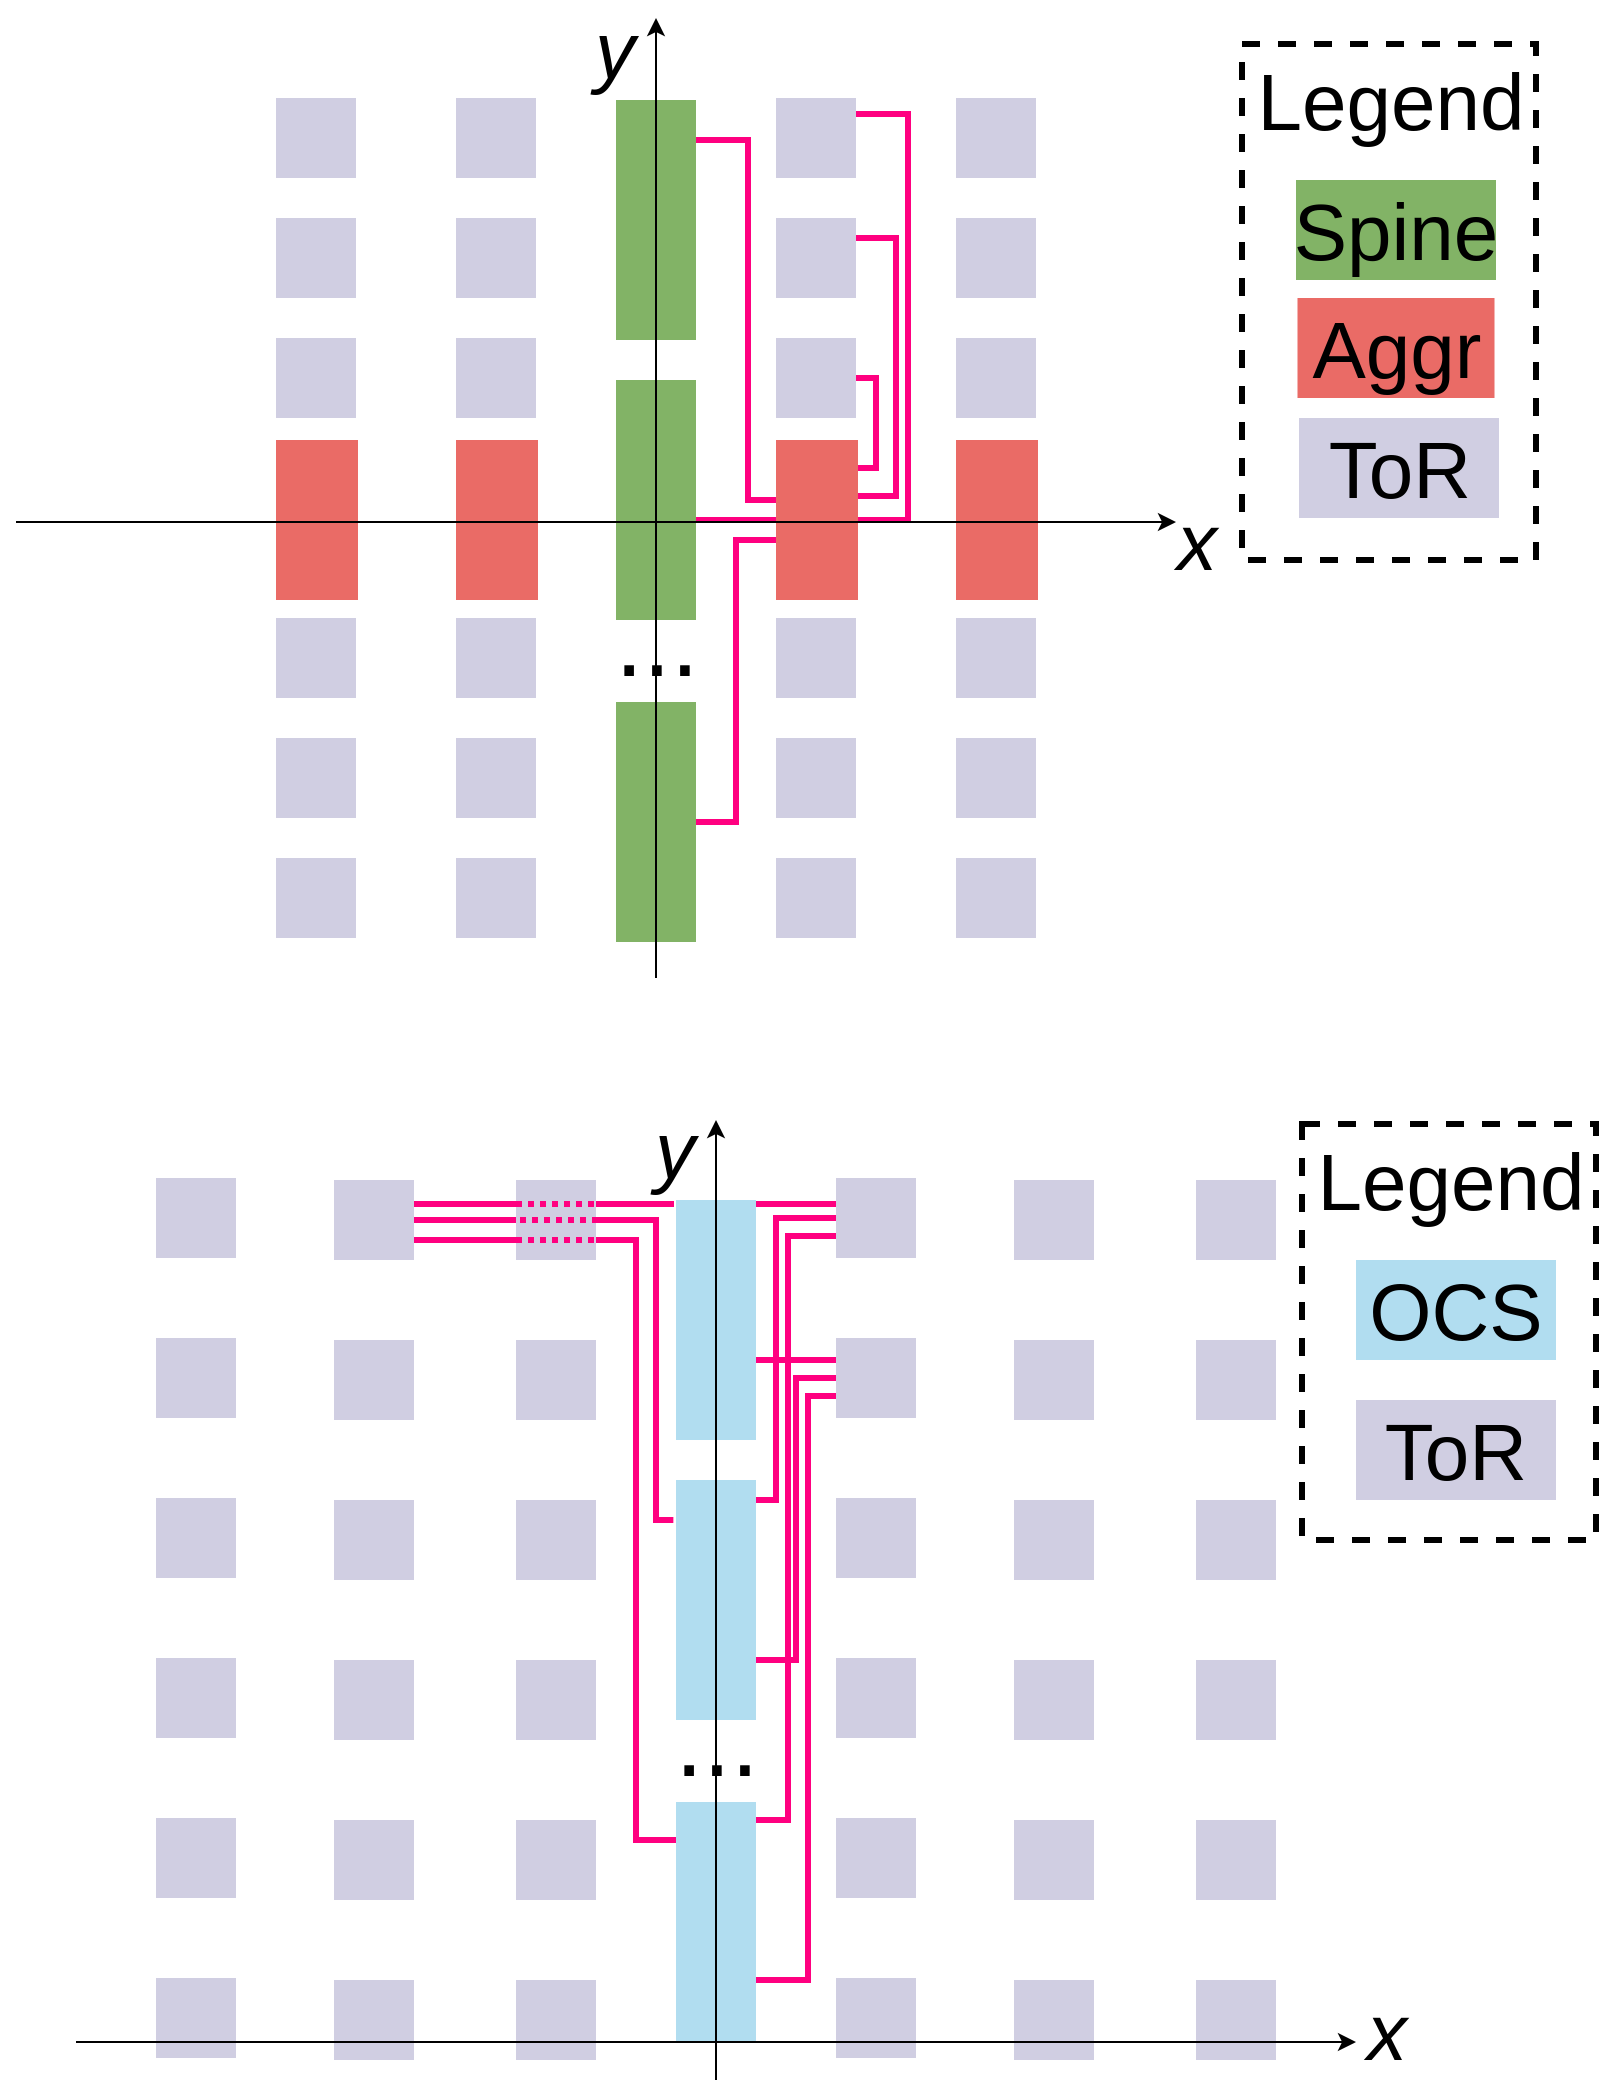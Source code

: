 <mxfile version="13.3.1" type="device"><diagram id="Rdwqz7v1lsOU9COofJVh" name="Page-1"><mxGraphModel dx="946" dy="1793" grid="1" gridSize="10" guides="1" tooltips="1" connect="1" arrows="1" fold="1" page="1" pageScale="1" pageWidth="827" pageHeight="1169" math="0" shadow="0"><root><mxCell id="0"/><mxCell id="1" parent="0"/><mxCell id="J_RG1CC1PuYtpc50-1D--78" value="" style="rounded=0;whiteSpace=wrap;html=1;fontSize=24;noLabel=1;fillColor=none;dashed=1;strokeWidth=3;" parent="1" vertex="1"><mxGeometry x="643" y="-18" width="147" height="258" as="geometry"/></mxCell><mxCell id="J_RG1CC1PuYtpc50-1D--68" value="" style="rounded=0;whiteSpace=wrap;html=1;fontSize=24;noLabel=1;fillColor=none;dashed=1;strokeWidth=3;" parent="1" vertex="1"><mxGeometry x="673" y="522" width="147" height="208" as="geometry"/></mxCell><mxCell id="J_RG1CC1PuYtpc50-1D--60" value="" style="endArrow=none;html=1;exitX=0;exitY=0;exitDx=0;exitDy=0;strokeColor=#FF0080;strokeWidth=3;" parent="1" edge="1"><mxGeometry width="50" height="50" relative="1" as="geometry"><mxPoint x="359" y="562" as="sourcePoint"/><mxPoint x="229" y="562" as="targetPoint"/><Array as="points"><mxPoint x="229" y="562"/></Array></mxGeometry></mxCell><mxCell id="J_RG1CC1PuYtpc50-1D--62" value="" style="edgeStyle=orthogonalEdgeStyle;rounded=0;orthogonalLoop=1;jettySize=auto;html=1;strokeColor=#FF0080;strokeWidth=3;endArrow=none;endFill=0;exitX=1;exitY=0.75;exitDx=0;exitDy=0;" parent="1" source="J_RG1CC1PuYtpc50-1D--48" edge="1"><mxGeometry relative="1" as="geometry"><mxPoint x="450" y="588" as="sourcePoint"/><mxPoint x="360" y="880" as="targetPoint"/><Array as="points"><mxPoint x="340" y="580"/><mxPoint x="340" y="880"/></Array></mxGeometry></mxCell><mxCell id="J_RG1CC1PuYtpc50-1D--5" value="" style="rounded=0;whiteSpace=wrap;html=1;fillColor=#b1ddf0;strokeColor=none;" parent="1" vertex="1"><mxGeometry x="360" y="560" width="40" height="120" as="geometry"/></mxCell><mxCell id="J_RG1CC1PuYtpc50-1D--25" value="" style="edgeStyle=orthogonalEdgeStyle;rounded=0;orthogonalLoop=1;jettySize=auto;html=1;strokeColor=#FF0080;strokeWidth=3;endArrow=none;endFill=0;" parent="1" source="J_RG1CC1PuYtpc50-1D--6" edge="1"><mxGeometry relative="1" as="geometry"><mxPoint x="400" y="710" as="targetPoint"/><Array as="points"><mxPoint x="410" y="569"/><mxPoint x="410" y="710"/><mxPoint x="380" y="710"/></Array></mxGeometry></mxCell><mxCell id="J_RG1CC1PuYtpc50-1D--6" value="" style="rounded=0;whiteSpace=wrap;html=1;fillColor=#d0cee2;strokeColor=none;" parent="1" vertex="1"><mxGeometry x="440" y="549" width="40" height="40" as="geometry"/></mxCell><mxCell id="J_RG1CC1PuYtpc50-1D--7" value="&lt;font style=&quot;font-size: 40px&quot;&gt;Aggr&lt;/font&gt;" style="rounded=0;whiteSpace=wrap;html=1;fillColor=#EA6B66;strokeColor=none;" parent="1" vertex="1"><mxGeometry x="670.75" y="109" width="98.5" height="50" as="geometry"/></mxCell><mxCell id="J_RG1CC1PuYtpc50-1D--8" value="" style="rounded=0;whiteSpace=wrap;html=1;fillColor=#b1ddf0;strokeColor=none;" parent="1" vertex="1"><mxGeometry x="360" y="700" width="40" height="120" as="geometry"/></mxCell><mxCell id="J_RG1CC1PuYtpc50-1D--9" value="" style="rounded=0;whiteSpace=wrap;html=1;fillColor=#b1ddf0;strokeColor=none;" parent="1" vertex="1"><mxGeometry x="360" y="861" width="40" height="120" as="geometry"/></mxCell><mxCell id="J_RG1CC1PuYtpc50-1D--11" value="" style="rounded=0;whiteSpace=wrap;html=1;fillColor=#d0cee2;strokeColor=none;" parent="1" vertex="1"><mxGeometry x="440" y="629" width="40" height="40" as="geometry"/></mxCell><mxCell id="J_RG1CC1PuYtpc50-1D--12" value="" style="rounded=0;whiteSpace=wrap;html=1;fillColor=#d0cee2;strokeColor=none;" parent="1" vertex="1"><mxGeometry x="440" y="709" width="40" height="40" as="geometry"/></mxCell><mxCell id="J_RG1CC1PuYtpc50-1D--13" value="" style="rounded=0;whiteSpace=wrap;html=1;fillColor=#d0cee2;strokeColor=none;" parent="1" vertex="1"><mxGeometry x="440" y="789" width="40" height="40" as="geometry"/></mxCell><mxCell id="J_RG1CC1PuYtpc50-1D--14" value="" style="rounded=0;whiteSpace=wrap;html=1;fillColor=#d0cee2;strokeColor=none;" parent="1" vertex="1"><mxGeometry x="440" y="869" width="40" height="40" as="geometry"/></mxCell><mxCell id="J_RG1CC1PuYtpc50-1D--15" value="" style="rounded=0;whiteSpace=wrap;html=1;fillColor=#d0cee2;strokeColor=none;" parent="1" vertex="1"><mxGeometry x="440" y="949" width="40" height="40" as="geometry"/></mxCell><mxCell id="J_RG1CC1PuYtpc50-1D--19" value="" style="endArrow=classic;html=1;" parent="1" edge="1"><mxGeometry width="50" height="50" relative="1" as="geometry"><mxPoint x="380" y="1000" as="sourcePoint"/><mxPoint x="380" y="520" as="targetPoint"/></mxGeometry></mxCell><mxCell id="J_RG1CC1PuYtpc50-1D--20" value="" style="endArrow=none;html=1;exitX=1;exitY=0;exitDx=0;exitDy=0;strokeColor=#FF0080;strokeWidth=3;" parent="1" edge="1"><mxGeometry width="50" height="50" relative="1" as="geometry"><mxPoint x="400" y="562" as="sourcePoint"/><mxPoint x="440" y="562" as="targetPoint"/></mxGeometry></mxCell><mxCell id="J_RG1CC1PuYtpc50-1D--26" value="" style="edgeStyle=orthogonalEdgeStyle;rounded=0;orthogonalLoop=1;jettySize=auto;html=1;strokeColor=#FF0080;strokeWidth=3;endArrow=none;endFill=0;" parent="1" target="J_RG1CC1PuYtpc50-1D--9" edge="1"><mxGeometry relative="1" as="geometry"><mxPoint x="440" y="578" as="sourcePoint"/><mxPoint x="406" y="870" as="targetPoint"/><Array as="points"><mxPoint x="416" y="578"/><mxPoint x="416" y="870"/></Array></mxGeometry></mxCell><mxCell id="J_RG1CC1PuYtpc50-1D--27" value="" style="endArrow=none;html=1;exitX=1;exitY=0;exitDx=0;exitDy=0;strokeColor=#FF0080;strokeWidth=3;" parent="1" edge="1"><mxGeometry width="50" height="50" relative="1" as="geometry"><mxPoint x="400" y="640.0" as="sourcePoint"/><mxPoint x="440" y="640.0" as="targetPoint"/></mxGeometry></mxCell><mxCell id="J_RG1CC1PuYtpc50-1D--28" value="" style="edgeStyle=orthogonalEdgeStyle;rounded=0;orthogonalLoop=1;jettySize=auto;html=1;strokeColor=#FF0080;strokeWidth=3;endArrow=none;endFill=0;entryX=1;entryY=0.75;entryDx=0;entryDy=0;" parent="1" target="J_RG1CC1PuYtpc50-1D--8" edge="1"><mxGeometry relative="1" as="geometry"><mxPoint x="440" y="649" as="sourcePoint"/><mxPoint x="410" y="790.0" as="targetPoint"/><Array as="points"><mxPoint x="420" y="649"/><mxPoint x="420" y="790"/></Array></mxGeometry></mxCell><mxCell id="J_RG1CC1PuYtpc50-1D--29" value="" style="edgeStyle=orthogonalEdgeStyle;rounded=0;orthogonalLoop=1;jettySize=auto;html=1;strokeColor=#FF0080;strokeWidth=3;endArrow=none;endFill=0;" parent="1" edge="1"><mxGeometry relative="1" as="geometry"><mxPoint x="440" y="658" as="sourcePoint"/><mxPoint x="400" y="950" as="targetPoint"/><Array as="points"><mxPoint x="426" y="658"/><mxPoint x="426" y="950"/></Array></mxGeometry></mxCell><mxCell id="J_RG1CC1PuYtpc50-1D--30" value="" style="rounded=0;whiteSpace=wrap;html=1;fillColor=#d0cee2;strokeColor=none;" parent="1" vertex="1"><mxGeometry x="529" y="550" width="40" height="40" as="geometry"/></mxCell><mxCell id="J_RG1CC1PuYtpc50-1D--31" value="" style="rounded=0;whiteSpace=wrap;html=1;fillColor=#d0cee2;strokeColor=none;" parent="1" vertex="1"><mxGeometry x="529" y="630" width="40" height="40" as="geometry"/></mxCell><mxCell id="J_RG1CC1PuYtpc50-1D--32" value="" style="rounded=0;whiteSpace=wrap;html=1;fillColor=#d0cee2;strokeColor=none;" parent="1" vertex="1"><mxGeometry x="529" y="710" width="40" height="40" as="geometry"/></mxCell><mxCell id="J_RG1CC1PuYtpc50-1D--33" value="" style="rounded=0;whiteSpace=wrap;html=1;fillColor=#d0cee2;strokeColor=none;" parent="1" vertex="1"><mxGeometry x="529" y="790" width="40" height="40" as="geometry"/></mxCell><mxCell id="J_RG1CC1PuYtpc50-1D--34" value="" style="rounded=0;whiteSpace=wrap;html=1;fillColor=#d0cee2;strokeColor=none;" parent="1" vertex="1"><mxGeometry x="529" y="870" width="40" height="40" as="geometry"/></mxCell><mxCell id="J_RG1CC1PuYtpc50-1D--35" value="" style="rounded=0;whiteSpace=wrap;html=1;fillColor=#d0cee2;strokeColor=none;" parent="1" vertex="1"><mxGeometry x="529" y="950" width="40" height="40" as="geometry"/></mxCell><mxCell id="J_RG1CC1PuYtpc50-1D--36" value="" style="rounded=0;whiteSpace=wrap;html=1;fillColor=#d0cee2;strokeColor=none;" parent="1" vertex="1"><mxGeometry x="620" y="550" width="40" height="40" as="geometry"/></mxCell><mxCell id="J_RG1CC1PuYtpc50-1D--37" value="" style="rounded=0;whiteSpace=wrap;html=1;fillColor=#d0cee2;strokeColor=none;" parent="1" vertex="1"><mxGeometry x="620" y="630" width="40" height="40" as="geometry"/></mxCell><mxCell id="J_RG1CC1PuYtpc50-1D--38" value="" style="rounded=0;whiteSpace=wrap;html=1;fillColor=#d0cee2;strokeColor=none;" parent="1" vertex="1"><mxGeometry x="620" y="710" width="40" height="40" as="geometry"/></mxCell><mxCell id="J_RG1CC1PuYtpc50-1D--39" value="" style="rounded=0;whiteSpace=wrap;html=1;fillColor=#d0cee2;strokeColor=none;" parent="1" vertex="1"><mxGeometry x="620" y="790" width="40" height="40" as="geometry"/></mxCell><mxCell id="J_RG1CC1PuYtpc50-1D--40" value="" style="rounded=0;whiteSpace=wrap;html=1;fillColor=#d0cee2;strokeColor=none;" parent="1" vertex="1"><mxGeometry x="620" y="870" width="40" height="40" as="geometry"/></mxCell><mxCell id="J_RG1CC1PuYtpc50-1D--41" value="" style="rounded=0;whiteSpace=wrap;html=1;fillColor=#d0cee2;strokeColor=none;" parent="1" vertex="1"><mxGeometry x="620" y="950" width="40" height="40" as="geometry"/></mxCell><mxCell id="J_RG1CC1PuYtpc50-1D--42" value="" style="rounded=0;whiteSpace=wrap;html=1;fillColor=#d0cee2;strokeColor=none;" parent="1" vertex="1"><mxGeometry x="100" y="549" width="40" height="40" as="geometry"/></mxCell><mxCell id="J_RG1CC1PuYtpc50-1D--43" value="" style="rounded=0;whiteSpace=wrap;html=1;fillColor=#d0cee2;strokeColor=none;" parent="1" vertex="1"><mxGeometry x="100" y="629" width="40" height="40" as="geometry"/></mxCell><mxCell id="J_RG1CC1PuYtpc50-1D--44" value="" style="rounded=0;whiteSpace=wrap;html=1;fillColor=#d0cee2;strokeColor=none;" parent="1" vertex="1"><mxGeometry x="100" y="709" width="40" height="40" as="geometry"/></mxCell><mxCell id="J_RG1CC1PuYtpc50-1D--45" value="" style="rounded=0;whiteSpace=wrap;html=1;fillColor=#d0cee2;strokeColor=none;" parent="1" vertex="1"><mxGeometry x="100" y="789" width="40" height="40" as="geometry"/></mxCell><mxCell id="J_RG1CC1PuYtpc50-1D--46" value="" style="rounded=0;whiteSpace=wrap;html=1;fillColor=#d0cee2;strokeColor=none;" parent="1" vertex="1"><mxGeometry x="100" y="869" width="40" height="40" as="geometry"/></mxCell><mxCell id="J_RG1CC1PuYtpc50-1D--47" value="" style="rounded=0;whiteSpace=wrap;html=1;fillColor=#d0cee2;strokeColor=none;" parent="1" vertex="1"><mxGeometry x="100" y="949" width="40" height="40" as="geometry"/></mxCell><mxCell id="J_RG1CC1PuYtpc50-1D--61" value="" style="edgeStyle=orthogonalEdgeStyle;rounded=0;orthogonalLoop=1;jettySize=auto;html=1;endArrow=none;endFill=0;strokeColor=#FF0080;strokeWidth=3;entryX=-0.033;entryY=0.167;entryDx=0;entryDy=0;entryPerimeter=0;" parent="1" source="J_RG1CC1PuYtpc50-1D--48" target="J_RG1CC1PuYtpc50-1D--8" edge="1"><mxGeometry relative="1" as="geometry"><Array as="points"><mxPoint x="350" y="570"/><mxPoint x="350" y="720"/></Array></mxGeometry></mxCell><mxCell id="J_RG1CC1PuYtpc50-1D--48" value="" style="rounded=0;whiteSpace=wrap;html=1;fillColor=#d0cee2;strokeColor=none;" parent="1" vertex="1"><mxGeometry x="189" y="550" width="40" height="40" as="geometry"/></mxCell><mxCell id="J_RG1CC1PuYtpc50-1D--49" value="" style="rounded=0;whiteSpace=wrap;html=1;fillColor=#d0cee2;strokeColor=none;" parent="1" vertex="1"><mxGeometry x="189" y="630" width="40" height="40" as="geometry"/></mxCell><mxCell id="J_RG1CC1PuYtpc50-1D--50" value="" style="rounded=0;whiteSpace=wrap;html=1;fillColor=#d0cee2;strokeColor=none;" parent="1" vertex="1"><mxGeometry x="189" y="710" width="40" height="40" as="geometry"/></mxCell><mxCell id="J_RG1CC1PuYtpc50-1D--51" value="" style="rounded=0;whiteSpace=wrap;html=1;fillColor=#d0cee2;strokeColor=none;" parent="1" vertex="1"><mxGeometry x="189" y="790" width="40" height="40" as="geometry"/></mxCell><mxCell id="J_RG1CC1PuYtpc50-1D--52" value="" style="rounded=0;whiteSpace=wrap;html=1;fillColor=#d0cee2;strokeColor=none;" parent="1" vertex="1"><mxGeometry x="189" y="870" width="40" height="40" as="geometry"/></mxCell><mxCell id="J_RG1CC1PuYtpc50-1D--53" value="" style="rounded=0;whiteSpace=wrap;html=1;fillColor=#d0cee2;strokeColor=none;" parent="1" vertex="1"><mxGeometry x="189" y="950" width="40" height="40" as="geometry"/></mxCell><mxCell id="J_RG1CC1PuYtpc50-1D--54" value="" style="rounded=0;whiteSpace=wrap;html=1;fillColor=#d0cee2;strokeColor=none;" parent="1" vertex="1"><mxGeometry x="280" y="550" width="40" height="40" as="geometry"/></mxCell><mxCell id="J_RG1CC1PuYtpc50-1D--55" value="" style="rounded=0;whiteSpace=wrap;html=1;fillColor=#d0cee2;strokeColor=none;" parent="1" vertex="1"><mxGeometry x="280" y="630" width="40" height="40" as="geometry"/></mxCell><mxCell id="J_RG1CC1PuYtpc50-1D--56" value="" style="rounded=0;whiteSpace=wrap;html=1;fillColor=#d0cee2;strokeColor=none;" parent="1" vertex="1"><mxGeometry x="280" y="710" width="40" height="40" as="geometry"/></mxCell><mxCell id="J_RG1CC1PuYtpc50-1D--57" value="" style="rounded=0;whiteSpace=wrap;html=1;fillColor=#d0cee2;strokeColor=none;" parent="1" vertex="1"><mxGeometry x="280" y="790" width="40" height="40" as="geometry"/></mxCell><mxCell id="J_RG1CC1PuYtpc50-1D--58" value="" style="rounded=0;whiteSpace=wrap;html=1;fillColor=#d0cee2;strokeColor=none;" parent="1" vertex="1"><mxGeometry x="280" y="870" width="40" height="40" as="geometry"/></mxCell><mxCell id="J_RG1CC1PuYtpc50-1D--59" value="" style="rounded=0;whiteSpace=wrap;html=1;fillColor=#d0cee2;strokeColor=none;" parent="1" vertex="1"><mxGeometry x="280" y="950" width="40" height="40" as="geometry"/></mxCell><mxCell id="J_RG1CC1PuYtpc50-1D--18" value="" style="endArrow=classic;html=1;" parent="1" edge="1"><mxGeometry width="50" height="50" relative="1" as="geometry"><mxPoint x="60" y="981" as="sourcePoint"/><mxPoint x="700" y="981" as="targetPoint"/></mxGeometry></mxCell><mxCell id="J_RG1CC1PuYtpc50-1D--65" value="&lt;font style=&quot;font-size: 40px&quot;&gt;OCS&lt;/font&gt;" style="rounded=0;whiteSpace=wrap;html=1;fillColor=#b1ddf0;strokeColor=none;" parent="1" vertex="1"><mxGeometry x="700" y="590" width="100" height="50" as="geometry"/></mxCell><mxCell id="J_RG1CC1PuYtpc50-1D--66" value="&lt;font style=&quot;font-size: 40px&quot;&gt;Legend&lt;/font&gt;" style="text;html=1;align=center;verticalAlign=middle;resizable=0;points=[];autosize=1;fontSize=24;" parent="1" vertex="1"><mxGeometry x="671.5" y="530" width="150" height="40" as="geometry"/></mxCell><mxCell id="J_RG1CC1PuYtpc50-1D--67" value="&lt;font style=&quot;font-size: 40px&quot;&gt;ToR&lt;/font&gt;" style="rounded=0;whiteSpace=wrap;html=1;fillColor=#d0cee2;strokeColor=none;" parent="1" vertex="1"><mxGeometry x="700" y="660" width="100" height="50" as="geometry"/></mxCell><mxCell id="J_RG1CC1PuYtpc50-1D--70" value="&lt;font style=&quot;font-size: 50px&quot;&gt;...&lt;/font&gt;" style="text;html=1;align=center;verticalAlign=middle;resizable=0;points=[];autosize=1;fontSize=24;fontColor=none;" parent="1" vertex="1"><mxGeometry x="350" y="810" width="60" height="40" as="geometry"/></mxCell><mxCell id="J_RG1CC1PuYtpc50-1D--72" value="&lt;i&gt;&lt;font style=&quot;font-size: 40px&quot;&gt;x&lt;/font&gt;&lt;/i&gt;" style="text;html=1;align=center;verticalAlign=middle;resizable=0;points=[];autosize=1;fontSize=24;fontColor=none;" parent="1" vertex="1"><mxGeometry x="695" y="955" width="40" height="40" as="geometry"/></mxCell><mxCell id="J_RG1CC1PuYtpc50-1D--73" value="&lt;i&gt;&lt;font style=&quot;font-size: 40px&quot;&gt;y&lt;/font&gt;&lt;/i&gt;" style="text;html=1;align=center;verticalAlign=middle;resizable=0;points=[];autosize=1;fontSize=24;fontColor=none;" parent="1" vertex="1"><mxGeometry x="339" y="514" width="40" height="40" as="geometry"/></mxCell><mxCell id="J_RG1CC1PuYtpc50-1D--81" value="" style="rounded=0;whiteSpace=wrap;html=1;fillColor=#82B366;strokeColor=none;" parent="1" vertex="1"><mxGeometry x="330" y="10" width="40" height="120" as="geometry"/></mxCell><mxCell id="J_RG1CC1PuYtpc50-1D--83" value="" style="rounded=0;whiteSpace=wrap;html=1;fillColor=#d0cee2;strokeColor=none;" parent="1" vertex="1"><mxGeometry x="410" y="9" width="40" height="40" as="geometry"/></mxCell><mxCell id="J_RG1CC1PuYtpc50-1D--84" value="" style="rounded=0;whiteSpace=wrap;html=1;fillColor=#82B366;strokeColor=none;" parent="1" vertex="1"><mxGeometry x="330" y="150" width="40" height="120" as="geometry"/></mxCell><mxCell id="J_RG1CC1PuYtpc50-1D--85" value="" style="rounded=0;whiteSpace=wrap;html=1;fillColor=#82B366;strokeColor=none;" parent="1" vertex="1"><mxGeometry x="330" y="311" width="40" height="120" as="geometry"/></mxCell><mxCell id="J_RG1CC1PuYtpc50-1D--86" value="" style="rounded=0;whiteSpace=wrap;html=1;fillColor=#d0cee2;strokeColor=none;" parent="1" vertex="1"><mxGeometry x="410" y="69" width="40" height="40" as="geometry"/></mxCell><mxCell id="J_RG1CC1PuYtpc50-1D--87" value="" style="rounded=0;whiteSpace=wrap;html=1;fillColor=#d0cee2;strokeColor=none;" parent="1" vertex="1"><mxGeometry x="410" y="129" width="40" height="40" as="geometry"/></mxCell><mxCell id="J_RG1CC1PuYtpc50-1D--88" value="" style="rounded=0;whiteSpace=wrap;html=1;fillColor=#d0cee2;strokeColor=none;" parent="1" vertex="1"><mxGeometry x="410" y="269" width="40" height="40" as="geometry"/></mxCell><mxCell id="J_RG1CC1PuYtpc50-1D--89" value="" style="rounded=0;whiteSpace=wrap;html=1;fillColor=#d0cee2;strokeColor=none;" parent="1" vertex="1"><mxGeometry x="410" y="329" width="40" height="40" as="geometry"/></mxCell><mxCell id="J_RG1CC1PuYtpc50-1D--90" value="" style="rounded=0;whiteSpace=wrap;html=1;fillColor=#d0cee2;strokeColor=none;" parent="1" vertex="1"><mxGeometry x="410" y="389" width="40" height="40" as="geometry"/></mxCell><mxCell id="J_RG1CC1PuYtpc50-1D--129" value="&lt;span style=&quot;font-size: 40px&quot;&gt;Spine&lt;/span&gt;" style="rounded=0;whiteSpace=wrap;html=1;fillColor=#82B366;strokeColor=none;" parent="1" vertex="1"><mxGeometry x="670" y="50" width="100" height="50" as="geometry"/></mxCell><mxCell id="J_RG1CC1PuYtpc50-1D--130" value="&lt;font style=&quot;font-size: 40px&quot;&gt;Legend&lt;/font&gt;" style="text;html=1;align=center;verticalAlign=middle;resizable=0;points=[];autosize=1;fontSize=24;" parent="1" vertex="1"><mxGeometry x="641.5" y="-10" width="150" height="40" as="geometry"/></mxCell><mxCell id="J_RG1CC1PuYtpc50-1D--131" value="&lt;font style=&quot;font-size: 40px&quot;&gt;ToR&lt;/font&gt;" style="rounded=0;whiteSpace=wrap;html=1;fillColor=#d0cee2;strokeColor=none;" parent="1" vertex="1"><mxGeometry x="671.5" y="169" width="100" height="50" as="geometry"/></mxCell><mxCell id="J_RG1CC1PuYtpc50-1D--132" value="&lt;font style=&quot;font-size: 50px&quot;&gt;...&lt;/font&gt;" style="text;html=1;align=center;verticalAlign=middle;resizable=0;points=[];autosize=1;fontSize=24;fontColor=none;" parent="1" vertex="1"><mxGeometry x="320" y="260" width="60" height="40" as="geometry"/></mxCell><mxCell id="J_RG1CC1PuYtpc50-1D--133" value="&lt;i&gt;&lt;font style=&quot;font-size: 40px&quot;&gt;x&lt;/font&gt;&lt;/i&gt;" style="text;html=1;align=center;verticalAlign=middle;resizable=0;points=[];autosize=1;fontSize=24;fontColor=none;" parent="1" vertex="1"><mxGeometry x="600" y="210" width="40" height="40" as="geometry"/></mxCell><mxCell id="J_RG1CC1PuYtpc50-1D--134" value="&lt;i&gt;&lt;font style=&quot;font-size: 40px&quot;&gt;y&lt;/font&gt;&lt;/i&gt;" style="text;html=1;align=center;verticalAlign=middle;resizable=0;points=[];autosize=1;fontSize=24;fontColor=none;" parent="1" vertex="1"><mxGeometry x="309" y="-36" width="40" height="40" as="geometry"/></mxCell><mxCell id="J_RG1CC1PuYtpc50-1D--135" value="" style="rounded=0;whiteSpace=wrap;html=1;fillColor=#EA6B66;strokeColor=none;" parent="1" vertex="1"><mxGeometry x="410" y="180" width="41" height="80" as="geometry"/></mxCell><mxCell id="J_RG1CC1PuYtpc50-1D--137" value="" style="edgeStyle=orthogonalEdgeStyle;rounded=0;orthogonalLoop=1;jettySize=auto;html=1;strokeColor=#FF0080;strokeWidth=3;endArrow=none;endFill=0;" parent="1" edge="1"><mxGeometry relative="1" as="geometry"><mxPoint x="410" y="210" as="sourcePoint"/><mxPoint x="370" y="30" as="targetPoint"/><Array as="points"><mxPoint x="396" y="210"/><mxPoint x="396" y="30"/><mxPoint x="370" y="30"/></Array></mxGeometry></mxCell><mxCell id="J_RG1CC1PuYtpc50-1D--138" value="" style="edgeStyle=orthogonalEdgeStyle;rounded=0;orthogonalLoop=1;jettySize=auto;html=1;strokeColor=#FF0080;strokeWidth=3;endArrow=none;endFill=0;entryX=1;entryY=0.583;entryDx=0;entryDy=0;entryPerimeter=0;" parent="1" target="J_RG1CC1PuYtpc50-1D--84" edge="1"><mxGeometry relative="1" as="geometry"><mxPoint x="410" y="220" as="sourcePoint"/><mxPoint x="374" y="40" as="targetPoint"/><Array as="points"><mxPoint x="390" y="220"/><mxPoint x="390" y="220"/></Array></mxGeometry></mxCell><mxCell id="J_RG1CC1PuYtpc50-1D--139" value="" style="edgeStyle=orthogonalEdgeStyle;rounded=0;orthogonalLoop=1;jettySize=auto;html=1;strokeColor=#FF0080;strokeWidth=3;endArrow=none;endFill=0;entryX=1;entryY=0.5;entryDx=0;entryDy=0;" parent="1" target="J_RG1CC1PuYtpc50-1D--85" edge="1"><mxGeometry relative="1" as="geometry"><mxPoint x="410" y="230" as="sourcePoint"/><mxPoint x="380" y="229.96" as="targetPoint"/><Array as="points"><mxPoint x="390" y="230"/><mxPoint x="390" y="371"/></Array></mxGeometry></mxCell><mxCell id="J_RG1CC1PuYtpc50-1D--140" value="" style="edgeStyle=orthogonalEdgeStyle;rounded=0;orthogonalLoop=1;jettySize=auto;html=1;strokeColor=#FF0080;strokeWidth=3;endArrow=none;endFill=0;exitX=1;exitY=0.5;exitDx=0;exitDy=0;" parent="1" source="J_RG1CC1PuYtpc50-1D--135" edge="1"><mxGeometry relative="1" as="geometry"><mxPoint x="450" y="237" as="sourcePoint"/><mxPoint x="450" y="17" as="targetPoint"/><Array as="points"><mxPoint x="476" y="220"/><mxPoint x="476" y="17"/></Array></mxGeometry></mxCell><mxCell id="J_RG1CC1PuYtpc50-1D--141" value="" style="edgeStyle=orthogonalEdgeStyle;rounded=0;orthogonalLoop=1;jettySize=auto;html=1;strokeColor=#FF0080;strokeWidth=3;endArrow=none;endFill=0;exitX=1;exitY=0.25;exitDx=0;exitDy=0;entryX=1;entryY=0.35;entryDx=0;entryDy=0;entryPerimeter=0;" parent="1" source="J_RG1CC1PuYtpc50-1D--86" target="J_RG1CC1PuYtpc50-1D--135" edge="1"><mxGeometry relative="1" as="geometry"><mxPoint x="420" y="230" as="sourcePoint"/><mxPoint x="450" y="230" as="targetPoint"/><Array as="points"><mxPoint x="470" y="79"/><mxPoint x="470" y="208"/></Array></mxGeometry></mxCell><mxCell id="J_RG1CC1PuYtpc50-1D--142" value="" style="edgeStyle=orthogonalEdgeStyle;rounded=0;orthogonalLoop=1;jettySize=auto;html=1;strokeColor=#FF0080;strokeWidth=3;endArrow=none;endFill=0;exitX=1;exitY=0.5;exitDx=0;exitDy=0;entryX=1;entryY=0.175;entryDx=0;entryDy=0;entryPerimeter=0;" parent="1" source="J_RG1CC1PuYtpc50-1D--87" target="J_RG1CC1PuYtpc50-1D--135" edge="1"><mxGeometry relative="1" as="geometry"><mxPoint x="430" y="240" as="sourcePoint"/><mxPoint x="390" y="239.96" as="targetPoint"/><Array as="points"><mxPoint x="460" y="149"/><mxPoint x="460" y="194"/></Array></mxGeometry></mxCell><mxCell id="J_RG1CC1PuYtpc50-1D--143" value="" style="rounded=0;whiteSpace=wrap;html=1;fillColor=#d0cee2;strokeColor=none;" parent="1" vertex="1"><mxGeometry x="500" y="9" width="40" height="40" as="geometry"/></mxCell><mxCell id="J_RG1CC1PuYtpc50-1D--144" value="" style="rounded=0;whiteSpace=wrap;html=1;fillColor=#d0cee2;strokeColor=none;" parent="1" vertex="1"><mxGeometry x="500" y="69" width="40" height="40" as="geometry"/></mxCell><mxCell id="J_RG1CC1PuYtpc50-1D--145" value="" style="rounded=0;whiteSpace=wrap;html=1;fillColor=#d0cee2;strokeColor=none;" parent="1" vertex="1"><mxGeometry x="500" y="129" width="40" height="40" as="geometry"/></mxCell><mxCell id="J_RG1CC1PuYtpc50-1D--146" value="" style="rounded=0;whiteSpace=wrap;html=1;fillColor=#d0cee2;strokeColor=none;" parent="1" vertex="1"><mxGeometry x="500" y="269" width="40" height="40" as="geometry"/></mxCell><mxCell id="J_RG1CC1PuYtpc50-1D--147" value="" style="rounded=0;whiteSpace=wrap;html=1;fillColor=#d0cee2;strokeColor=none;" parent="1" vertex="1"><mxGeometry x="500" y="329" width="40" height="40" as="geometry"/></mxCell><mxCell id="J_RG1CC1PuYtpc50-1D--148" value="" style="rounded=0;whiteSpace=wrap;html=1;fillColor=#d0cee2;strokeColor=none;" parent="1" vertex="1"><mxGeometry x="500" y="389" width="40" height="40" as="geometry"/></mxCell><mxCell id="J_RG1CC1PuYtpc50-1D--149" value="" style="rounded=0;whiteSpace=wrap;html=1;fillColor=#EA6B66;strokeColor=none;" parent="1" vertex="1"><mxGeometry x="500" y="180" width="41" height="80" as="geometry"/></mxCell><mxCell id="J_RG1CC1PuYtpc50-1D--152" value="" style="rounded=0;whiteSpace=wrap;html=1;fillColor=#d0cee2;strokeColor=none;" parent="1" vertex="1"><mxGeometry x="250" y="9" width="40" height="40" as="geometry"/></mxCell><mxCell id="J_RG1CC1PuYtpc50-1D--153" value="" style="rounded=0;whiteSpace=wrap;html=1;fillColor=#d0cee2;strokeColor=none;" parent="1" vertex="1"><mxGeometry x="250" y="69" width="40" height="40" as="geometry"/></mxCell><mxCell id="J_RG1CC1PuYtpc50-1D--154" value="" style="rounded=0;whiteSpace=wrap;html=1;fillColor=#d0cee2;strokeColor=none;" parent="1" vertex="1"><mxGeometry x="250" y="129" width="40" height="40" as="geometry"/></mxCell><mxCell id="J_RG1CC1PuYtpc50-1D--155" value="" style="rounded=0;whiteSpace=wrap;html=1;fillColor=#d0cee2;strokeColor=none;" parent="1" vertex="1"><mxGeometry x="250" y="269" width="40" height="40" as="geometry"/></mxCell><mxCell id="J_RG1CC1PuYtpc50-1D--156" value="" style="rounded=0;whiteSpace=wrap;html=1;fillColor=#d0cee2;strokeColor=none;" parent="1" vertex="1"><mxGeometry x="250" y="329" width="40" height="40" as="geometry"/></mxCell><mxCell id="J_RG1CC1PuYtpc50-1D--157" value="" style="rounded=0;whiteSpace=wrap;html=1;fillColor=#d0cee2;strokeColor=none;" parent="1" vertex="1"><mxGeometry x="250" y="389" width="40" height="40" as="geometry"/></mxCell><mxCell id="J_RG1CC1PuYtpc50-1D--158" value="" style="rounded=0;whiteSpace=wrap;html=1;fillColor=#EA6B66;strokeColor=none;" parent="1" vertex="1"><mxGeometry x="250" y="180" width="41" height="80" as="geometry"/></mxCell><mxCell id="J_RG1CC1PuYtpc50-1D--159" value="" style="rounded=0;whiteSpace=wrap;html=1;fillColor=#d0cee2;strokeColor=none;" parent="1" vertex="1"><mxGeometry x="160" y="9" width="40" height="40" as="geometry"/></mxCell><mxCell id="J_RG1CC1PuYtpc50-1D--160" value="" style="rounded=0;whiteSpace=wrap;html=1;fillColor=#d0cee2;strokeColor=none;" parent="1" vertex="1"><mxGeometry x="160" y="69" width="40" height="40" as="geometry"/></mxCell><mxCell id="J_RG1CC1PuYtpc50-1D--161" value="" style="rounded=0;whiteSpace=wrap;html=1;fillColor=#d0cee2;strokeColor=none;" parent="1" vertex="1"><mxGeometry x="160" y="129" width="40" height="40" as="geometry"/></mxCell><mxCell id="J_RG1CC1PuYtpc50-1D--162" value="" style="rounded=0;whiteSpace=wrap;html=1;fillColor=#d0cee2;strokeColor=none;" parent="1" vertex="1"><mxGeometry x="160" y="269" width="40" height="40" as="geometry"/></mxCell><mxCell id="J_RG1CC1PuYtpc50-1D--163" value="" style="rounded=0;whiteSpace=wrap;html=1;fillColor=#d0cee2;strokeColor=none;" parent="1" vertex="1"><mxGeometry x="160" y="329" width="40" height="40" as="geometry"/></mxCell><mxCell id="J_RG1CC1PuYtpc50-1D--164" value="" style="rounded=0;whiteSpace=wrap;html=1;fillColor=#d0cee2;strokeColor=none;" parent="1" vertex="1"><mxGeometry x="160" y="389" width="40" height="40" as="geometry"/></mxCell><mxCell id="J_RG1CC1PuYtpc50-1D--165" value="" style="rounded=0;whiteSpace=wrap;html=1;fillColor=#EA6B66;strokeColor=none;" parent="1" vertex="1"><mxGeometry x="160" y="180" width="41" height="80" as="geometry"/></mxCell><mxCell id="J_RG1CC1PuYtpc50-1D--166" value="" style="endArrow=classic;html=1;" parent="1" edge="1"><mxGeometry width="50" height="50" relative="1" as="geometry"><mxPoint x="350" y="449" as="sourcePoint"/><mxPoint x="350" y="-31" as="targetPoint"/></mxGeometry></mxCell><mxCell id="KP9N8YNB8A1yarVHspGQ-3" value="" style="endArrow=none;html=1;dashed=1;exitX=0;exitY=0.25;exitDx=0;exitDy=0;strokeColor=#FF0080;strokeWidth=3;dashPattern=1 1;" parent="1" edge="1"><mxGeometry width="50" height="50" relative="1" as="geometry"><mxPoint x="280" y="562" as="sourcePoint"/><mxPoint x="320" y="562" as="targetPoint"/></mxGeometry></mxCell><mxCell id="KP9N8YNB8A1yarVHspGQ-4" value="" style="endArrow=none;html=1;dashed=1;exitX=0;exitY=0.25;exitDx=0;exitDy=0;strokeColor=#FF0080;strokeWidth=3;dashPattern=1 1;" parent="1" edge="1"><mxGeometry width="50" height="50" relative="1" as="geometry"><mxPoint x="282" y="570" as="sourcePoint"/><mxPoint x="322" y="570" as="targetPoint"/></mxGeometry></mxCell><mxCell id="KP9N8YNB8A1yarVHspGQ-5" value="" style="endArrow=none;html=1;dashed=1;exitX=0;exitY=0.25;exitDx=0;exitDy=0;strokeColor=#FF0080;strokeWidth=3;dashPattern=1 1;" parent="1" edge="1"><mxGeometry width="50" height="50" relative="1" as="geometry"><mxPoint x="280" y="580" as="sourcePoint"/><mxPoint x="320" y="580" as="targetPoint"/></mxGeometry></mxCell><mxCell id="J_RG1CC1PuYtpc50-1D--128" value="" style="endArrow=classic;html=1;" parent="1" edge="1"><mxGeometry width="50" height="50" relative="1" as="geometry"><mxPoint x="30" y="221" as="sourcePoint"/><mxPoint x="610" y="221" as="targetPoint"/></mxGeometry></mxCell></root></mxGraphModel></diagram></mxfile>